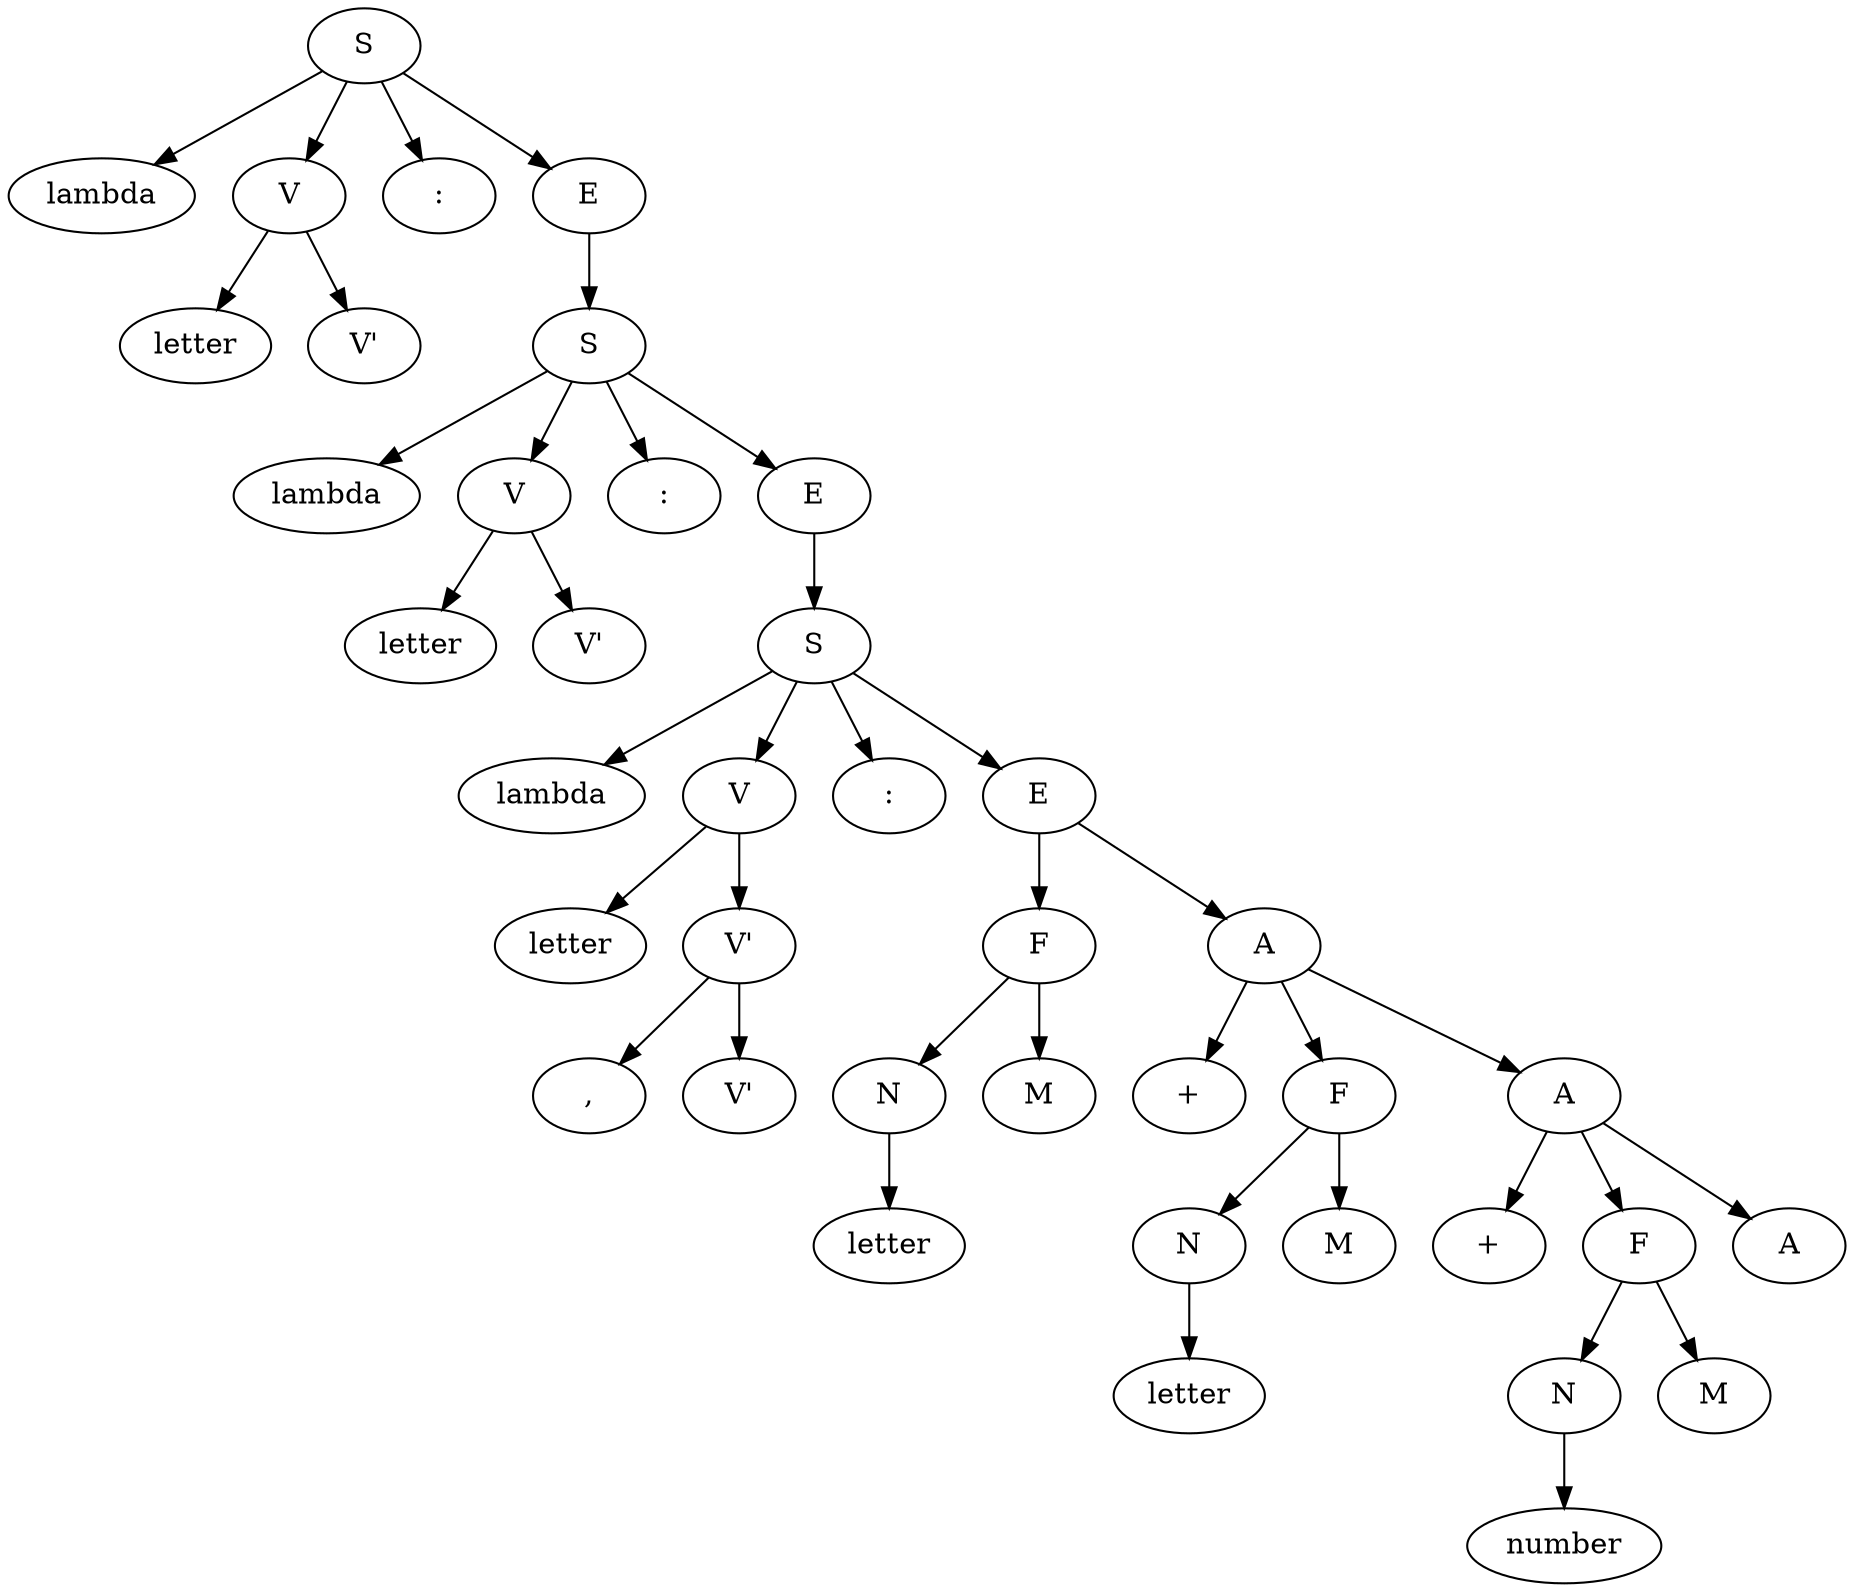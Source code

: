 digraph {	0 [label = "S"]
	1 [label = "lambda"]
	0 -> 1
	3 [label = "V"]
	0 -> 3
	4 [label = "letter"]
	3 -> 4
	6 [label = "V'"]
	3 -> 6
	8 [label = ":"]
	0 -> 8
	10 [label = "E"]
	0 -> 10
	11 [label = "S"]
	10 -> 11
	12 [label = "lambda"]
	11 -> 12
	14 [label = "V"]
	11 -> 14
	15 [label = "letter"]
	14 -> 15
	17 [label = "V'"]
	14 -> 17
	19 [label = ":"]
	11 -> 19
	21 [label = "E"]
	11 -> 21
	22 [label = "S"]
	21 -> 22
	23 [label = "lambda"]
	22 -> 23
	25 [label = "V"]
	22 -> 25
	26 [label = "letter"]
	25 -> 26
	28 [label = "V'"]
	25 -> 28
	29 [label = ","]
	28 -> 29
	31 [label = "V'"]
	28 -> 31
	33 [label = ":"]
	22 -> 33
	35 [label = "E"]
	22 -> 35
	36 [label = "F"]
	35 -> 36
	37 [label = "N"]
	36 -> 37
	38 [label = "letter"]
	37 -> 38
	40 [label = "M"]
	36 -> 40
	42 [label = "A"]
	35 -> 42
	43 [label = "+"]
	42 -> 43
	45 [label = "F"]
	42 -> 45
	46 [label = "N"]
	45 -> 46
	47 [label = "letter"]
	46 -> 47
	49 [label = "M"]
	45 -> 49
	51 [label = "A"]
	42 -> 51
	52 [label = "+"]
	51 -> 52
	54 [label = "F"]
	51 -> 54
	55 [label = "N"]
	54 -> 55
	56 [label = "number"]
	55 -> 56
	58 [label = "M"]
	54 -> 58
	60 [label = "A"]
	51 -> 60
}
